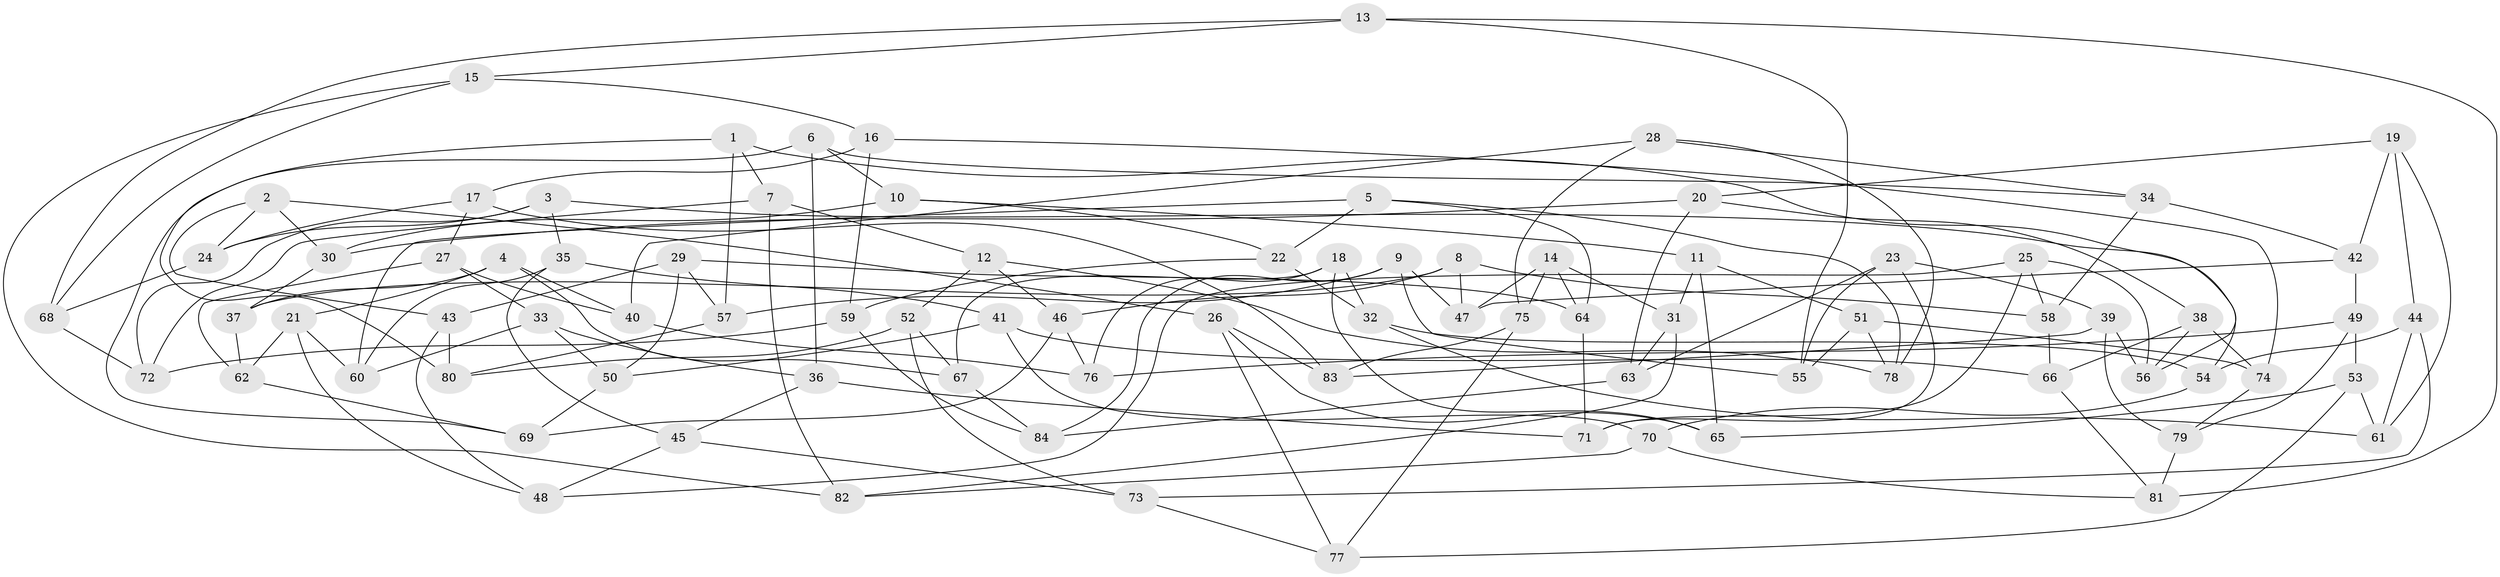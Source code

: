 // coarse degree distribution, {4: 0.32, 6: 0.44, 3: 0.04, 5: 0.2}
// Generated by graph-tools (version 1.1) at 2025/38/03/04/25 23:38:04]
// undirected, 84 vertices, 168 edges
graph export_dot {
  node [color=gray90,style=filled];
  1;
  2;
  3;
  4;
  5;
  6;
  7;
  8;
  9;
  10;
  11;
  12;
  13;
  14;
  15;
  16;
  17;
  18;
  19;
  20;
  21;
  22;
  23;
  24;
  25;
  26;
  27;
  28;
  29;
  30;
  31;
  32;
  33;
  34;
  35;
  36;
  37;
  38;
  39;
  40;
  41;
  42;
  43;
  44;
  45;
  46;
  47;
  48;
  49;
  50;
  51;
  52;
  53;
  54;
  55;
  56;
  57;
  58;
  59;
  60;
  61;
  62;
  63;
  64;
  65;
  66;
  67;
  68;
  69;
  70;
  71;
  72;
  73;
  74;
  75;
  76;
  77;
  78;
  79;
  80;
  81;
  82;
  83;
  84;
  1 -- 7;
  1 -- 80;
  1 -- 56;
  1 -- 57;
  2 -- 24;
  2 -- 43;
  2 -- 30;
  2 -- 26;
  3 -- 72;
  3 -- 35;
  3 -- 24;
  3 -- 54;
  4 -- 37;
  4 -- 40;
  4 -- 21;
  4 -- 67;
  5 -- 78;
  5 -- 64;
  5 -- 60;
  5 -- 22;
  6 -- 69;
  6 -- 36;
  6 -- 10;
  6 -- 34;
  7 -- 12;
  7 -- 72;
  7 -- 82;
  8 -- 46;
  8 -- 58;
  8 -- 37;
  8 -- 47;
  9 -- 55;
  9 -- 47;
  9 -- 57;
  9 -- 84;
  10 -- 11;
  10 -- 30;
  10 -- 22;
  11 -- 65;
  11 -- 31;
  11 -- 51;
  12 -- 52;
  12 -- 46;
  12 -- 78;
  13 -- 15;
  13 -- 81;
  13 -- 68;
  13 -- 55;
  14 -- 47;
  14 -- 64;
  14 -- 31;
  14 -- 75;
  15 -- 68;
  15 -- 16;
  15 -- 82;
  16 -- 74;
  16 -- 59;
  16 -- 17;
  17 -- 24;
  17 -- 27;
  17 -- 83;
  18 -- 65;
  18 -- 32;
  18 -- 67;
  18 -- 76;
  19 -- 61;
  19 -- 20;
  19 -- 44;
  19 -- 42;
  20 -- 30;
  20 -- 38;
  20 -- 63;
  21 -- 48;
  21 -- 60;
  21 -- 62;
  22 -- 59;
  22 -- 32;
  23 -- 55;
  23 -- 71;
  23 -- 39;
  23 -- 63;
  24 -- 68;
  25 -- 56;
  25 -- 48;
  25 -- 58;
  25 -- 71;
  26 -- 77;
  26 -- 65;
  26 -- 83;
  27 -- 33;
  27 -- 40;
  27 -- 62;
  28 -- 75;
  28 -- 34;
  28 -- 40;
  28 -- 78;
  29 -- 57;
  29 -- 50;
  29 -- 43;
  29 -- 64;
  30 -- 37;
  31 -- 82;
  31 -- 63;
  32 -- 54;
  32 -- 61;
  33 -- 60;
  33 -- 50;
  33 -- 36;
  34 -- 58;
  34 -- 42;
  35 -- 41;
  35 -- 60;
  35 -- 45;
  36 -- 45;
  36 -- 71;
  37 -- 62;
  38 -- 56;
  38 -- 74;
  38 -- 66;
  39 -- 79;
  39 -- 83;
  39 -- 56;
  40 -- 76;
  41 -- 66;
  41 -- 50;
  41 -- 70;
  42 -- 47;
  42 -- 49;
  43 -- 80;
  43 -- 48;
  44 -- 54;
  44 -- 61;
  44 -- 73;
  45 -- 73;
  45 -- 48;
  46 -- 76;
  46 -- 69;
  49 -- 79;
  49 -- 53;
  49 -- 76;
  50 -- 69;
  51 -- 78;
  51 -- 55;
  51 -- 74;
  52 -- 73;
  52 -- 80;
  52 -- 67;
  53 -- 77;
  53 -- 61;
  53 -- 65;
  54 -- 70;
  57 -- 80;
  58 -- 66;
  59 -- 72;
  59 -- 84;
  62 -- 69;
  63 -- 84;
  64 -- 71;
  66 -- 81;
  67 -- 84;
  68 -- 72;
  70 -- 81;
  70 -- 82;
  73 -- 77;
  74 -- 79;
  75 -- 77;
  75 -- 83;
  79 -- 81;
}
